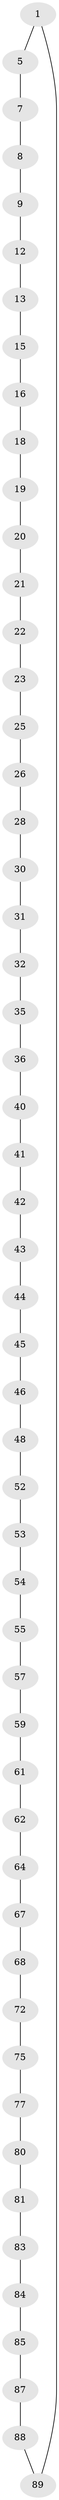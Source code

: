// original degree distribution, {2: 1.0}
// Generated by graph-tools (version 1.1) at 2025/20/03/04/25 18:20:04]
// undirected, 53 vertices, 53 edges
graph export_dot {
graph [start="1"]
  node [color=gray90,style=filled];
  1 [super="+2"];
  5 [super="+6"];
  7;
  8;
  9 [super="+10"];
  12;
  13 [super="+14"];
  15;
  16 [super="+17"];
  18;
  19;
  20;
  21;
  22;
  23 [super="+24"];
  25;
  26 [super="+27"];
  28 [super="+29"];
  30;
  31;
  32 [super="+33"];
  35;
  36 [super="+37"];
  40;
  41;
  42;
  43;
  44;
  45;
  46 [super="+47"];
  48 [super="+49"];
  52;
  53;
  54;
  55 [super="+56"];
  57 [super="+58"];
  59 [super="+60"];
  61;
  62 [super="+63"];
  64 [super="+65"];
  67;
  68 [super="+69"];
  72 [super="+73"];
  75 [super="+76"];
  77 [super="+78"];
  80;
  81 [super="+82"];
  83;
  84;
  85 [super="+86"];
  87;
  88;
  89;
  1 -- 89;
  1 -- 5;
  5 -- 7;
  7 -- 8;
  8 -- 9;
  9 -- 12;
  12 -- 13;
  13 -- 15;
  15 -- 16;
  16 -- 18;
  18 -- 19;
  19 -- 20;
  20 -- 21;
  21 -- 22;
  22 -- 23;
  23 -- 25;
  25 -- 26;
  26 -- 28;
  28 -- 30;
  30 -- 31;
  31 -- 32;
  32 -- 35;
  35 -- 36;
  36 -- 40;
  40 -- 41;
  41 -- 42;
  42 -- 43;
  43 -- 44;
  44 -- 45;
  45 -- 46;
  46 -- 48;
  48 -- 52;
  52 -- 53;
  53 -- 54;
  54 -- 55;
  55 -- 57;
  57 -- 59;
  59 -- 61;
  61 -- 62;
  62 -- 64;
  64 -- 67;
  67 -- 68;
  68 -- 72;
  72 -- 75;
  75 -- 77;
  77 -- 80;
  80 -- 81;
  81 -- 83;
  83 -- 84;
  84 -- 85;
  85 -- 87;
  87 -- 88;
  88 -- 89;
}

